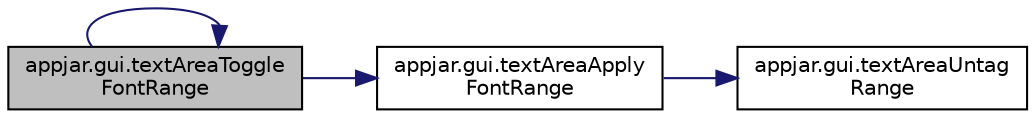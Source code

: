 digraph "appjar.gui.textAreaToggleFontRange"
{
  edge [fontname="Helvetica",fontsize="10",labelfontname="Helvetica",labelfontsize="10"];
  node [fontname="Helvetica",fontsize="10",shape=record];
  rankdir="LR";
  Node2146 [label="appjar.gui.textAreaToggle\lFontRange",height=0.2,width=0.4,color="black", fillcolor="grey75", style="filled", fontcolor="black"];
  Node2146 -> Node2147 [color="midnightblue",fontsize="10",style="solid",fontname="Helvetica"];
  Node2147 [label="appjar.gui.textAreaApply\lFontRange",height=0.2,width=0.4,color="black", fillcolor="white", style="filled",URL="$classappjar_1_1gui.html#afd3aa54cb1b88d3632114e2e5390f9a5"];
  Node2147 -> Node2148 [color="midnightblue",fontsize="10",style="solid",fontname="Helvetica"];
  Node2148 [label="appjar.gui.textAreaUntag\lRange",height=0.2,width=0.4,color="black", fillcolor="white", style="filled",URL="$classappjar_1_1gui.html#ab9439f8833281ad740d3e16adf0ca660"];
  Node2146 -> Node2146 [color="midnightblue",fontsize="10",style="solid",fontname="Helvetica"];
}
